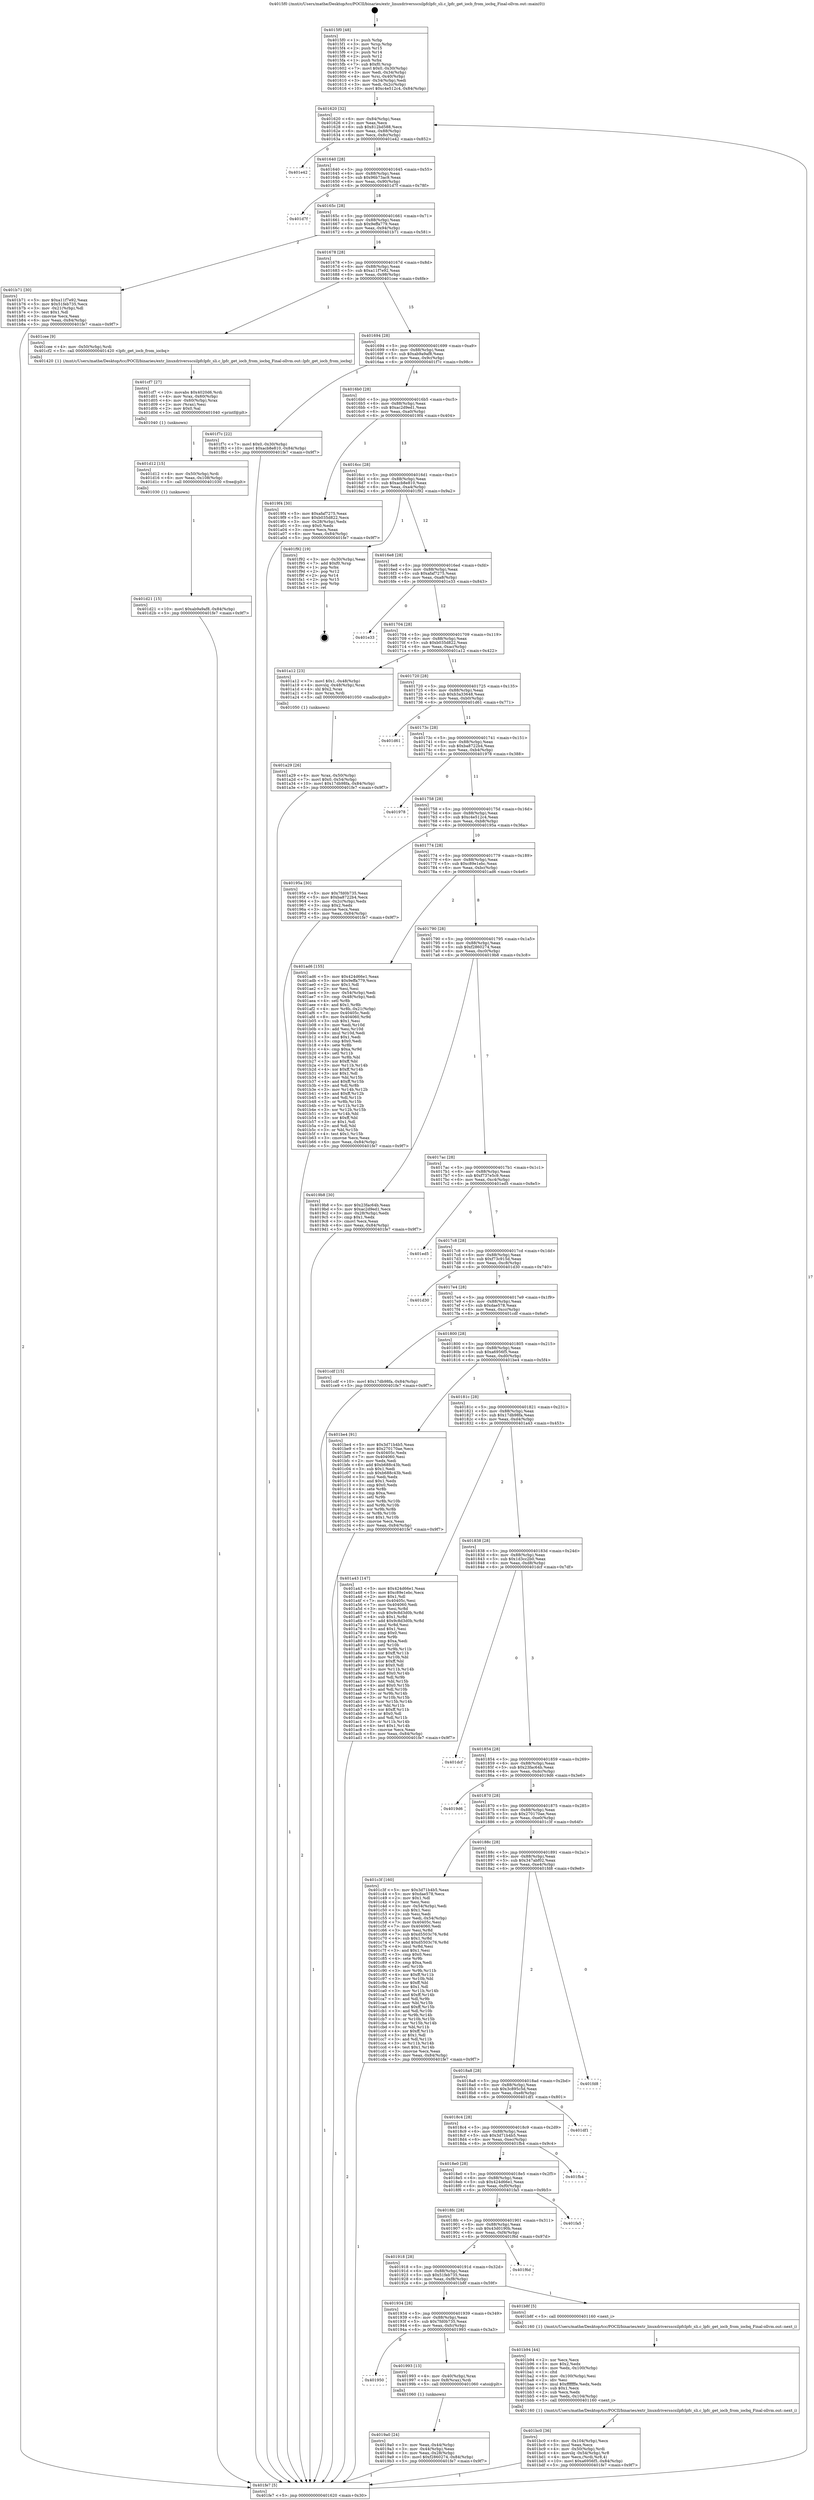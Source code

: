 digraph "0x4015f0" {
  label = "0x4015f0 (/mnt/c/Users/mathe/Desktop/tcc/POCII/binaries/extr_linuxdriversscsilpfclpfc_sli.c_lpfc_get_iocb_from_iocbq_Final-ollvm.out::main(0))"
  labelloc = "t"
  node[shape=record]

  Entry [label="",width=0.3,height=0.3,shape=circle,fillcolor=black,style=filled]
  "0x401620" [label="{
     0x401620 [32]\l
     | [instrs]\l
     &nbsp;&nbsp;0x401620 \<+6\>: mov -0x84(%rbp),%eax\l
     &nbsp;&nbsp;0x401626 \<+2\>: mov %eax,%ecx\l
     &nbsp;&nbsp;0x401628 \<+6\>: sub $0x812bd588,%ecx\l
     &nbsp;&nbsp;0x40162e \<+6\>: mov %eax,-0x88(%rbp)\l
     &nbsp;&nbsp;0x401634 \<+6\>: mov %ecx,-0x8c(%rbp)\l
     &nbsp;&nbsp;0x40163a \<+6\>: je 0000000000401e42 \<main+0x852\>\l
  }"]
  "0x401e42" [label="{
     0x401e42\l
  }", style=dashed]
  "0x401640" [label="{
     0x401640 [28]\l
     | [instrs]\l
     &nbsp;&nbsp;0x401640 \<+5\>: jmp 0000000000401645 \<main+0x55\>\l
     &nbsp;&nbsp;0x401645 \<+6\>: mov -0x88(%rbp),%eax\l
     &nbsp;&nbsp;0x40164b \<+5\>: sub $0x96b73ac9,%eax\l
     &nbsp;&nbsp;0x401650 \<+6\>: mov %eax,-0x90(%rbp)\l
     &nbsp;&nbsp;0x401656 \<+6\>: je 0000000000401d7f \<main+0x78f\>\l
  }"]
  Exit [label="",width=0.3,height=0.3,shape=circle,fillcolor=black,style=filled,peripheries=2]
  "0x401d7f" [label="{
     0x401d7f\l
  }", style=dashed]
  "0x40165c" [label="{
     0x40165c [28]\l
     | [instrs]\l
     &nbsp;&nbsp;0x40165c \<+5\>: jmp 0000000000401661 \<main+0x71\>\l
     &nbsp;&nbsp;0x401661 \<+6\>: mov -0x88(%rbp),%eax\l
     &nbsp;&nbsp;0x401667 \<+5\>: sub $0x9effa779,%eax\l
     &nbsp;&nbsp;0x40166c \<+6\>: mov %eax,-0x94(%rbp)\l
     &nbsp;&nbsp;0x401672 \<+6\>: je 0000000000401b71 \<main+0x581\>\l
  }"]
  "0x401d21" [label="{
     0x401d21 [15]\l
     | [instrs]\l
     &nbsp;&nbsp;0x401d21 \<+10\>: movl $0xab9a9af8,-0x84(%rbp)\l
     &nbsp;&nbsp;0x401d2b \<+5\>: jmp 0000000000401fe7 \<main+0x9f7\>\l
  }"]
  "0x401b71" [label="{
     0x401b71 [30]\l
     | [instrs]\l
     &nbsp;&nbsp;0x401b71 \<+5\>: mov $0xa11f7e92,%eax\l
     &nbsp;&nbsp;0x401b76 \<+5\>: mov $0x51feb735,%ecx\l
     &nbsp;&nbsp;0x401b7b \<+3\>: mov -0x21(%rbp),%dl\l
     &nbsp;&nbsp;0x401b7e \<+3\>: test $0x1,%dl\l
     &nbsp;&nbsp;0x401b81 \<+3\>: cmovne %ecx,%eax\l
     &nbsp;&nbsp;0x401b84 \<+6\>: mov %eax,-0x84(%rbp)\l
     &nbsp;&nbsp;0x401b8a \<+5\>: jmp 0000000000401fe7 \<main+0x9f7\>\l
  }"]
  "0x401678" [label="{
     0x401678 [28]\l
     | [instrs]\l
     &nbsp;&nbsp;0x401678 \<+5\>: jmp 000000000040167d \<main+0x8d\>\l
     &nbsp;&nbsp;0x40167d \<+6\>: mov -0x88(%rbp),%eax\l
     &nbsp;&nbsp;0x401683 \<+5\>: sub $0xa11f7e92,%eax\l
     &nbsp;&nbsp;0x401688 \<+6\>: mov %eax,-0x98(%rbp)\l
     &nbsp;&nbsp;0x40168e \<+6\>: je 0000000000401cee \<main+0x6fe\>\l
  }"]
  "0x401d12" [label="{
     0x401d12 [15]\l
     | [instrs]\l
     &nbsp;&nbsp;0x401d12 \<+4\>: mov -0x50(%rbp),%rdi\l
     &nbsp;&nbsp;0x401d16 \<+6\>: mov %eax,-0x108(%rbp)\l
     &nbsp;&nbsp;0x401d1c \<+5\>: call 0000000000401030 \<free@plt\>\l
     | [calls]\l
     &nbsp;&nbsp;0x401030 \{1\} (unknown)\l
  }"]
  "0x401cee" [label="{
     0x401cee [9]\l
     | [instrs]\l
     &nbsp;&nbsp;0x401cee \<+4\>: mov -0x50(%rbp),%rdi\l
     &nbsp;&nbsp;0x401cf2 \<+5\>: call 0000000000401420 \<lpfc_get_iocb_from_iocbq\>\l
     | [calls]\l
     &nbsp;&nbsp;0x401420 \{1\} (/mnt/c/Users/mathe/Desktop/tcc/POCII/binaries/extr_linuxdriversscsilpfclpfc_sli.c_lpfc_get_iocb_from_iocbq_Final-ollvm.out::lpfc_get_iocb_from_iocbq)\l
  }"]
  "0x401694" [label="{
     0x401694 [28]\l
     | [instrs]\l
     &nbsp;&nbsp;0x401694 \<+5\>: jmp 0000000000401699 \<main+0xa9\>\l
     &nbsp;&nbsp;0x401699 \<+6\>: mov -0x88(%rbp),%eax\l
     &nbsp;&nbsp;0x40169f \<+5\>: sub $0xab9a9af8,%eax\l
     &nbsp;&nbsp;0x4016a4 \<+6\>: mov %eax,-0x9c(%rbp)\l
     &nbsp;&nbsp;0x4016aa \<+6\>: je 0000000000401f7c \<main+0x98c\>\l
  }"]
  "0x401cf7" [label="{
     0x401cf7 [27]\l
     | [instrs]\l
     &nbsp;&nbsp;0x401cf7 \<+10\>: movabs $0x4020d6,%rdi\l
     &nbsp;&nbsp;0x401d01 \<+4\>: mov %rax,-0x60(%rbp)\l
     &nbsp;&nbsp;0x401d05 \<+4\>: mov -0x60(%rbp),%rax\l
     &nbsp;&nbsp;0x401d09 \<+2\>: mov (%rax),%esi\l
     &nbsp;&nbsp;0x401d0b \<+2\>: mov $0x0,%al\l
     &nbsp;&nbsp;0x401d0d \<+5\>: call 0000000000401040 \<printf@plt\>\l
     | [calls]\l
     &nbsp;&nbsp;0x401040 \{1\} (unknown)\l
  }"]
  "0x401f7c" [label="{
     0x401f7c [22]\l
     | [instrs]\l
     &nbsp;&nbsp;0x401f7c \<+7\>: movl $0x0,-0x30(%rbp)\l
     &nbsp;&nbsp;0x401f83 \<+10\>: movl $0xacb8e810,-0x84(%rbp)\l
     &nbsp;&nbsp;0x401f8d \<+5\>: jmp 0000000000401fe7 \<main+0x9f7\>\l
  }"]
  "0x4016b0" [label="{
     0x4016b0 [28]\l
     | [instrs]\l
     &nbsp;&nbsp;0x4016b0 \<+5\>: jmp 00000000004016b5 \<main+0xc5\>\l
     &nbsp;&nbsp;0x4016b5 \<+6\>: mov -0x88(%rbp),%eax\l
     &nbsp;&nbsp;0x4016bb \<+5\>: sub $0xac2d9ed1,%eax\l
     &nbsp;&nbsp;0x4016c0 \<+6\>: mov %eax,-0xa0(%rbp)\l
     &nbsp;&nbsp;0x4016c6 \<+6\>: je 00000000004019f4 \<main+0x404\>\l
  }"]
  "0x401bc0" [label="{
     0x401bc0 [36]\l
     | [instrs]\l
     &nbsp;&nbsp;0x401bc0 \<+6\>: mov -0x104(%rbp),%ecx\l
     &nbsp;&nbsp;0x401bc6 \<+3\>: imul %eax,%ecx\l
     &nbsp;&nbsp;0x401bc9 \<+4\>: mov -0x50(%rbp),%rdi\l
     &nbsp;&nbsp;0x401bcd \<+4\>: movslq -0x54(%rbp),%r8\l
     &nbsp;&nbsp;0x401bd1 \<+4\>: mov %ecx,(%rdi,%r8,4)\l
     &nbsp;&nbsp;0x401bd5 \<+10\>: movl $0xa6956f5,-0x84(%rbp)\l
     &nbsp;&nbsp;0x401bdf \<+5\>: jmp 0000000000401fe7 \<main+0x9f7\>\l
  }"]
  "0x4019f4" [label="{
     0x4019f4 [30]\l
     | [instrs]\l
     &nbsp;&nbsp;0x4019f4 \<+5\>: mov $0xafaf7275,%eax\l
     &nbsp;&nbsp;0x4019f9 \<+5\>: mov $0xb035d822,%ecx\l
     &nbsp;&nbsp;0x4019fe \<+3\>: mov -0x28(%rbp),%edx\l
     &nbsp;&nbsp;0x401a01 \<+3\>: cmp $0x0,%edx\l
     &nbsp;&nbsp;0x401a04 \<+3\>: cmove %ecx,%eax\l
     &nbsp;&nbsp;0x401a07 \<+6\>: mov %eax,-0x84(%rbp)\l
     &nbsp;&nbsp;0x401a0d \<+5\>: jmp 0000000000401fe7 \<main+0x9f7\>\l
  }"]
  "0x4016cc" [label="{
     0x4016cc [28]\l
     | [instrs]\l
     &nbsp;&nbsp;0x4016cc \<+5\>: jmp 00000000004016d1 \<main+0xe1\>\l
     &nbsp;&nbsp;0x4016d1 \<+6\>: mov -0x88(%rbp),%eax\l
     &nbsp;&nbsp;0x4016d7 \<+5\>: sub $0xacb8e810,%eax\l
     &nbsp;&nbsp;0x4016dc \<+6\>: mov %eax,-0xa4(%rbp)\l
     &nbsp;&nbsp;0x4016e2 \<+6\>: je 0000000000401f92 \<main+0x9a2\>\l
  }"]
  "0x401b94" [label="{
     0x401b94 [44]\l
     | [instrs]\l
     &nbsp;&nbsp;0x401b94 \<+2\>: xor %ecx,%ecx\l
     &nbsp;&nbsp;0x401b96 \<+5\>: mov $0x2,%edx\l
     &nbsp;&nbsp;0x401b9b \<+6\>: mov %edx,-0x100(%rbp)\l
     &nbsp;&nbsp;0x401ba1 \<+1\>: cltd\l
     &nbsp;&nbsp;0x401ba2 \<+6\>: mov -0x100(%rbp),%esi\l
     &nbsp;&nbsp;0x401ba8 \<+2\>: idiv %esi\l
     &nbsp;&nbsp;0x401baa \<+6\>: imul $0xfffffffe,%edx,%edx\l
     &nbsp;&nbsp;0x401bb0 \<+3\>: sub $0x1,%ecx\l
     &nbsp;&nbsp;0x401bb3 \<+2\>: sub %ecx,%edx\l
     &nbsp;&nbsp;0x401bb5 \<+6\>: mov %edx,-0x104(%rbp)\l
     &nbsp;&nbsp;0x401bbb \<+5\>: call 0000000000401160 \<next_i\>\l
     | [calls]\l
     &nbsp;&nbsp;0x401160 \{1\} (/mnt/c/Users/mathe/Desktop/tcc/POCII/binaries/extr_linuxdriversscsilpfclpfc_sli.c_lpfc_get_iocb_from_iocbq_Final-ollvm.out::next_i)\l
  }"]
  "0x401f92" [label="{
     0x401f92 [19]\l
     | [instrs]\l
     &nbsp;&nbsp;0x401f92 \<+3\>: mov -0x30(%rbp),%eax\l
     &nbsp;&nbsp;0x401f95 \<+7\>: add $0xf0,%rsp\l
     &nbsp;&nbsp;0x401f9c \<+1\>: pop %rbx\l
     &nbsp;&nbsp;0x401f9d \<+2\>: pop %r12\l
     &nbsp;&nbsp;0x401f9f \<+2\>: pop %r14\l
     &nbsp;&nbsp;0x401fa1 \<+2\>: pop %r15\l
     &nbsp;&nbsp;0x401fa3 \<+1\>: pop %rbp\l
     &nbsp;&nbsp;0x401fa4 \<+1\>: ret\l
  }"]
  "0x4016e8" [label="{
     0x4016e8 [28]\l
     | [instrs]\l
     &nbsp;&nbsp;0x4016e8 \<+5\>: jmp 00000000004016ed \<main+0xfd\>\l
     &nbsp;&nbsp;0x4016ed \<+6\>: mov -0x88(%rbp),%eax\l
     &nbsp;&nbsp;0x4016f3 \<+5\>: sub $0xafaf7275,%eax\l
     &nbsp;&nbsp;0x4016f8 \<+6\>: mov %eax,-0xa8(%rbp)\l
     &nbsp;&nbsp;0x4016fe \<+6\>: je 0000000000401e33 \<main+0x843\>\l
  }"]
  "0x401a29" [label="{
     0x401a29 [26]\l
     | [instrs]\l
     &nbsp;&nbsp;0x401a29 \<+4\>: mov %rax,-0x50(%rbp)\l
     &nbsp;&nbsp;0x401a2d \<+7\>: movl $0x0,-0x54(%rbp)\l
     &nbsp;&nbsp;0x401a34 \<+10\>: movl $0x17db98fa,-0x84(%rbp)\l
     &nbsp;&nbsp;0x401a3e \<+5\>: jmp 0000000000401fe7 \<main+0x9f7\>\l
  }"]
  "0x401e33" [label="{
     0x401e33\l
  }", style=dashed]
  "0x401704" [label="{
     0x401704 [28]\l
     | [instrs]\l
     &nbsp;&nbsp;0x401704 \<+5\>: jmp 0000000000401709 \<main+0x119\>\l
     &nbsp;&nbsp;0x401709 \<+6\>: mov -0x88(%rbp),%eax\l
     &nbsp;&nbsp;0x40170f \<+5\>: sub $0xb035d822,%eax\l
     &nbsp;&nbsp;0x401714 \<+6\>: mov %eax,-0xac(%rbp)\l
     &nbsp;&nbsp;0x40171a \<+6\>: je 0000000000401a12 \<main+0x422\>\l
  }"]
  "0x4019a0" [label="{
     0x4019a0 [24]\l
     | [instrs]\l
     &nbsp;&nbsp;0x4019a0 \<+3\>: mov %eax,-0x44(%rbp)\l
     &nbsp;&nbsp;0x4019a3 \<+3\>: mov -0x44(%rbp),%eax\l
     &nbsp;&nbsp;0x4019a6 \<+3\>: mov %eax,-0x28(%rbp)\l
     &nbsp;&nbsp;0x4019a9 \<+10\>: movl $0xf2860274,-0x84(%rbp)\l
     &nbsp;&nbsp;0x4019b3 \<+5\>: jmp 0000000000401fe7 \<main+0x9f7\>\l
  }"]
  "0x401a12" [label="{
     0x401a12 [23]\l
     | [instrs]\l
     &nbsp;&nbsp;0x401a12 \<+7\>: movl $0x1,-0x48(%rbp)\l
     &nbsp;&nbsp;0x401a19 \<+4\>: movslq -0x48(%rbp),%rax\l
     &nbsp;&nbsp;0x401a1d \<+4\>: shl $0x2,%rax\l
     &nbsp;&nbsp;0x401a21 \<+3\>: mov %rax,%rdi\l
     &nbsp;&nbsp;0x401a24 \<+5\>: call 0000000000401050 \<malloc@plt\>\l
     | [calls]\l
     &nbsp;&nbsp;0x401050 \{1\} (unknown)\l
  }"]
  "0x401720" [label="{
     0x401720 [28]\l
     | [instrs]\l
     &nbsp;&nbsp;0x401720 \<+5\>: jmp 0000000000401725 \<main+0x135\>\l
     &nbsp;&nbsp;0x401725 \<+6\>: mov -0x88(%rbp),%eax\l
     &nbsp;&nbsp;0x40172b \<+5\>: sub $0xb3a33648,%eax\l
     &nbsp;&nbsp;0x401730 \<+6\>: mov %eax,-0xb0(%rbp)\l
     &nbsp;&nbsp;0x401736 \<+6\>: je 0000000000401d61 \<main+0x771\>\l
  }"]
  "0x401950" [label="{
     0x401950\l
  }", style=dashed]
  "0x401d61" [label="{
     0x401d61\l
  }", style=dashed]
  "0x40173c" [label="{
     0x40173c [28]\l
     | [instrs]\l
     &nbsp;&nbsp;0x40173c \<+5\>: jmp 0000000000401741 \<main+0x151\>\l
     &nbsp;&nbsp;0x401741 \<+6\>: mov -0x88(%rbp),%eax\l
     &nbsp;&nbsp;0x401747 \<+5\>: sub $0xba8722b4,%eax\l
     &nbsp;&nbsp;0x40174c \<+6\>: mov %eax,-0xb4(%rbp)\l
     &nbsp;&nbsp;0x401752 \<+6\>: je 0000000000401978 \<main+0x388\>\l
  }"]
  "0x401993" [label="{
     0x401993 [13]\l
     | [instrs]\l
     &nbsp;&nbsp;0x401993 \<+4\>: mov -0x40(%rbp),%rax\l
     &nbsp;&nbsp;0x401997 \<+4\>: mov 0x8(%rax),%rdi\l
     &nbsp;&nbsp;0x40199b \<+5\>: call 0000000000401060 \<atoi@plt\>\l
     | [calls]\l
     &nbsp;&nbsp;0x401060 \{1\} (unknown)\l
  }"]
  "0x401978" [label="{
     0x401978\l
  }", style=dashed]
  "0x401758" [label="{
     0x401758 [28]\l
     | [instrs]\l
     &nbsp;&nbsp;0x401758 \<+5\>: jmp 000000000040175d \<main+0x16d\>\l
     &nbsp;&nbsp;0x40175d \<+6\>: mov -0x88(%rbp),%eax\l
     &nbsp;&nbsp;0x401763 \<+5\>: sub $0xc4e512c4,%eax\l
     &nbsp;&nbsp;0x401768 \<+6\>: mov %eax,-0xb8(%rbp)\l
     &nbsp;&nbsp;0x40176e \<+6\>: je 000000000040195a \<main+0x36a\>\l
  }"]
  "0x401934" [label="{
     0x401934 [28]\l
     | [instrs]\l
     &nbsp;&nbsp;0x401934 \<+5\>: jmp 0000000000401939 \<main+0x349\>\l
     &nbsp;&nbsp;0x401939 \<+6\>: mov -0x88(%rbp),%eax\l
     &nbsp;&nbsp;0x40193f \<+5\>: sub $0x7fd0b735,%eax\l
     &nbsp;&nbsp;0x401944 \<+6\>: mov %eax,-0xfc(%rbp)\l
     &nbsp;&nbsp;0x40194a \<+6\>: je 0000000000401993 \<main+0x3a3\>\l
  }"]
  "0x40195a" [label="{
     0x40195a [30]\l
     | [instrs]\l
     &nbsp;&nbsp;0x40195a \<+5\>: mov $0x7fd0b735,%eax\l
     &nbsp;&nbsp;0x40195f \<+5\>: mov $0xba8722b4,%ecx\l
     &nbsp;&nbsp;0x401964 \<+3\>: mov -0x2c(%rbp),%edx\l
     &nbsp;&nbsp;0x401967 \<+3\>: cmp $0x2,%edx\l
     &nbsp;&nbsp;0x40196a \<+3\>: cmovne %ecx,%eax\l
     &nbsp;&nbsp;0x40196d \<+6\>: mov %eax,-0x84(%rbp)\l
     &nbsp;&nbsp;0x401973 \<+5\>: jmp 0000000000401fe7 \<main+0x9f7\>\l
  }"]
  "0x401774" [label="{
     0x401774 [28]\l
     | [instrs]\l
     &nbsp;&nbsp;0x401774 \<+5\>: jmp 0000000000401779 \<main+0x189\>\l
     &nbsp;&nbsp;0x401779 \<+6\>: mov -0x88(%rbp),%eax\l
     &nbsp;&nbsp;0x40177f \<+5\>: sub $0xc89e1ebc,%eax\l
     &nbsp;&nbsp;0x401784 \<+6\>: mov %eax,-0xbc(%rbp)\l
     &nbsp;&nbsp;0x40178a \<+6\>: je 0000000000401ad6 \<main+0x4e6\>\l
  }"]
  "0x401fe7" [label="{
     0x401fe7 [5]\l
     | [instrs]\l
     &nbsp;&nbsp;0x401fe7 \<+5\>: jmp 0000000000401620 \<main+0x30\>\l
  }"]
  "0x4015f0" [label="{
     0x4015f0 [48]\l
     | [instrs]\l
     &nbsp;&nbsp;0x4015f0 \<+1\>: push %rbp\l
     &nbsp;&nbsp;0x4015f1 \<+3\>: mov %rsp,%rbp\l
     &nbsp;&nbsp;0x4015f4 \<+2\>: push %r15\l
     &nbsp;&nbsp;0x4015f6 \<+2\>: push %r14\l
     &nbsp;&nbsp;0x4015f8 \<+2\>: push %r12\l
     &nbsp;&nbsp;0x4015fa \<+1\>: push %rbx\l
     &nbsp;&nbsp;0x4015fb \<+7\>: sub $0xf0,%rsp\l
     &nbsp;&nbsp;0x401602 \<+7\>: movl $0x0,-0x30(%rbp)\l
     &nbsp;&nbsp;0x401609 \<+3\>: mov %edi,-0x34(%rbp)\l
     &nbsp;&nbsp;0x40160c \<+4\>: mov %rsi,-0x40(%rbp)\l
     &nbsp;&nbsp;0x401610 \<+3\>: mov -0x34(%rbp),%edi\l
     &nbsp;&nbsp;0x401613 \<+3\>: mov %edi,-0x2c(%rbp)\l
     &nbsp;&nbsp;0x401616 \<+10\>: movl $0xc4e512c4,-0x84(%rbp)\l
  }"]
  "0x401b8f" [label="{
     0x401b8f [5]\l
     | [instrs]\l
     &nbsp;&nbsp;0x401b8f \<+5\>: call 0000000000401160 \<next_i\>\l
     | [calls]\l
     &nbsp;&nbsp;0x401160 \{1\} (/mnt/c/Users/mathe/Desktop/tcc/POCII/binaries/extr_linuxdriversscsilpfclpfc_sli.c_lpfc_get_iocb_from_iocbq_Final-ollvm.out::next_i)\l
  }"]
  "0x401ad6" [label="{
     0x401ad6 [155]\l
     | [instrs]\l
     &nbsp;&nbsp;0x401ad6 \<+5\>: mov $0x424d66e1,%eax\l
     &nbsp;&nbsp;0x401adb \<+5\>: mov $0x9effa779,%ecx\l
     &nbsp;&nbsp;0x401ae0 \<+2\>: mov $0x1,%dl\l
     &nbsp;&nbsp;0x401ae2 \<+2\>: xor %esi,%esi\l
     &nbsp;&nbsp;0x401ae4 \<+3\>: mov -0x54(%rbp),%edi\l
     &nbsp;&nbsp;0x401ae7 \<+3\>: cmp -0x48(%rbp),%edi\l
     &nbsp;&nbsp;0x401aea \<+4\>: setl %r8b\l
     &nbsp;&nbsp;0x401aee \<+4\>: and $0x1,%r8b\l
     &nbsp;&nbsp;0x401af2 \<+4\>: mov %r8b,-0x21(%rbp)\l
     &nbsp;&nbsp;0x401af6 \<+7\>: mov 0x40405c,%edi\l
     &nbsp;&nbsp;0x401afd \<+8\>: mov 0x404060,%r9d\l
     &nbsp;&nbsp;0x401b05 \<+3\>: sub $0x1,%esi\l
     &nbsp;&nbsp;0x401b08 \<+3\>: mov %edi,%r10d\l
     &nbsp;&nbsp;0x401b0b \<+3\>: add %esi,%r10d\l
     &nbsp;&nbsp;0x401b0e \<+4\>: imul %r10d,%edi\l
     &nbsp;&nbsp;0x401b12 \<+3\>: and $0x1,%edi\l
     &nbsp;&nbsp;0x401b15 \<+3\>: cmp $0x0,%edi\l
     &nbsp;&nbsp;0x401b18 \<+4\>: sete %r8b\l
     &nbsp;&nbsp;0x401b1c \<+4\>: cmp $0xa,%r9d\l
     &nbsp;&nbsp;0x401b20 \<+4\>: setl %r11b\l
     &nbsp;&nbsp;0x401b24 \<+3\>: mov %r8b,%bl\l
     &nbsp;&nbsp;0x401b27 \<+3\>: xor $0xff,%bl\l
     &nbsp;&nbsp;0x401b2a \<+3\>: mov %r11b,%r14b\l
     &nbsp;&nbsp;0x401b2d \<+4\>: xor $0xff,%r14b\l
     &nbsp;&nbsp;0x401b31 \<+3\>: xor $0x1,%dl\l
     &nbsp;&nbsp;0x401b34 \<+3\>: mov %bl,%r15b\l
     &nbsp;&nbsp;0x401b37 \<+4\>: and $0xff,%r15b\l
     &nbsp;&nbsp;0x401b3b \<+3\>: and %dl,%r8b\l
     &nbsp;&nbsp;0x401b3e \<+3\>: mov %r14b,%r12b\l
     &nbsp;&nbsp;0x401b41 \<+4\>: and $0xff,%r12b\l
     &nbsp;&nbsp;0x401b45 \<+3\>: and %dl,%r11b\l
     &nbsp;&nbsp;0x401b48 \<+3\>: or %r8b,%r15b\l
     &nbsp;&nbsp;0x401b4b \<+3\>: or %r11b,%r12b\l
     &nbsp;&nbsp;0x401b4e \<+3\>: xor %r12b,%r15b\l
     &nbsp;&nbsp;0x401b51 \<+3\>: or %r14b,%bl\l
     &nbsp;&nbsp;0x401b54 \<+3\>: xor $0xff,%bl\l
     &nbsp;&nbsp;0x401b57 \<+3\>: or $0x1,%dl\l
     &nbsp;&nbsp;0x401b5a \<+2\>: and %dl,%bl\l
     &nbsp;&nbsp;0x401b5c \<+3\>: or %bl,%r15b\l
     &nbsp;&nbsp;0x401b5f \<+4\>: test $0x1,%r15b\l
     &nbsp;&nbsp;0x401b63 \<+3\>: cmovne %ecx,%eax\l
     &nbsp;&nbsp;0x401b66 \<+6\>: mov %eax,-0x84(%rbp)\l
     &nbsp;&nbsp;0x401b6c \<+5\>: jmp 0000000000401fe7 \<main+0x9f7\>\l
  }"]
  "0x401790" [label="{
     0x401790 [28]\l
     | [instrs]\l
     &nbsp;&nbsp;0x401790 \<+5\>: jmp 0000000000401795 \<main+0x1a5\>\l
     &nbsp;&nbsp;0x401795 \<+6\>: mov -0x88(%rbp),%eax\l
     &nbsp;&nbsp;0x40179b \<+5\>: sub $0xf2860274,%eax\l
     &nbsp;&nbsp;0x4017a0 \<+6\>: mov %eax,-0xc0(%rbp)\l
     &nbsp;&nbsp;0x4017a6 \<+6\>: je 00000000004019b8 \<main+0x3c8\>\l
  }"]
  "0x401918" [label="{
     0x401918 [28]\l
     | [instrs]\l
     &nbsp;&nbsp;0x401918 \<+5\>: jmp 000000000040191d \<main+0x32d\>\l
     &nbsp;&nbsp;0x40191d \<+6\>: mov -0x88(%rbp),%eax\l
     &nbsp;&nbsp;0x401923 \<+5\>: sub $0x51feb735,%eax\l
     &nbsp;&nbsp;0x401928 \<+6\>: mov %eax,-0xf8(%rbp)\l
     &nbsp;&nbsp;0x40192e \<+6\>: je 0000000000401b8f \<main+0x59f\>\l
  }"]
  "0x4019b8" [label="{
     0x4019b8 [30]\l
     | [instrs]\l
     &nbsp;&nbsp;0x4019b8 \<+5\>: mov $0x23fac64b,%eax\l
     &nbsp;&nbsp;0x4019bd \<+5\>: mov $0xac2d9ed1,%ecx\l
     &nbsp;&nbsp;0x4019c2 \<+3\>: mov -0x28(%rbp),%edx\l
     &nbsp;&nbsp;0x4019c5 \<+3\>: cmp $0x1,%edx\l
     &nbsp;&nbsp;0x4019c8 \<+3\>: cmovl %ecx,%eax\l
     &nbsp;&nbsp;0x4019cb \<+6\>: mov %eax,-0x84(%rbp)\l
     &nbsp;&nbsp;0x4019d1 \<+5\>: jmp 0000000000401fe7 \<main+0x9f7\>\l
  }"]
  "0x4017ac" [label="{
     0x4017ac [28]\l
     | [instrs]\l
     &nbsp;&nbsp;0x4017ac \<+5\>: jmp 00000000004017b1 \<main+0x1c1\>\l
     &nbsp;&nbsp;0x4017b1 \<+6\>: mov -0x88(%rbp),%eax\l
     &nbsp;&nbsp;0x4017b7 \<+5\>: sub $0xf737e5c9,%eax\l
     &nbsp;&nbsp;0x4017bc \<+6\>: mov %eax,-0xc4(%rbp)\l
     &nbsp;&nbsp;0x4017c2 \<+6\>: je 0000000000401ed5 \<main+0x8e5\>\l
  }"]
  "0x401f6d" [label="{
     0x401f6d\l
  }", style=dashed]
  "0x401ed5" [label="{
     0x401ed5\l
  }", style=dashed]
  "0x4017c8" [label="{
     0x4017c8 [28]\l
     | [instrs]\l
     &nbsp;&nbsp;0x4017c8 \<+5\>: jmp 00000000004017cd \<main+0x1dd\>\l
     &nbsp;&nbsp;0x4017cd \<+6\>: mov -0x88(%rbp),%eax\l
     &nbsp;&nbsp;0x4017d3 \<+5\>: sub $0xf73c915d,%eax\l
     &nbsp;&nbsp;0x4017d8 \<+6\>: mov %eax,-0xc8(%rbp)\l
     &nbsp;&nbsp;0x4017de \<+6\>: je 0000000000401d30 \<main+0x740\>\l
  }"]
  "0x4018fc" [label="{
     0x4018fc [28]\l
     | [instrs]\l
     &nbsp;&nbsp;0x4018fc \<+5\>: jmp 0000000000401901 \<main+0x311\>\l
     &nbsp;&nbsp;0x401901 \<+6\>: mov -0x88(%rbp),%eax\l
     &nbsp;&nbsp;0x401907 \<+5\>: sub $0x43d0190b,%eax\l
     &nbsp;&nbsp;0x40190c \<+6\>: mov %eax,-0xf4(%rbp)\l
     &nbsp;&nbsp;0x401912 \<+6\>: je 0000000000401f6d \<main+0x97d\>\l
  }"]
  "0x401d30" [label="{
     0x401d30\l
  }", style=dashed]
  "0x4017e4" [label="{
     0x4017e4 [28]\l
     | [instrs]\l
     &nbsp;&nbsp;0x4017e4 \<+5\>: jmp 00000000004017e9 \<main+0x1f9\>\l
     &nbsp;&nbsp;0x4017e9 \<+6\>: mov -0x88(%rbp),%eax\l
     &nbsp;&nbsp;0x4017ef \<+5\>: sub $0xdae578,%eax\l
     &nbsp;&nbsp;0x4017f4 \<+6\>: mov %eax,-0xcc(%rbp)\l
     &nbsp;&nbsp;0x4017fa \<+6\>: je 0000000000401cdf \<main+0x6ef\>\l
  }"]
  "0x401fa5" [label="{
     0x401fa5\l
  }", style=dashed]
  "0x401cdf" [label="{
     0x401cdf [15]\l
     | [instrs]\l
     &nbsp;&nbsp;0x401cdf \<+10\>: movl $0x17db98fa,-0x84(%rbp)\l
     &nbsp;&nbsp;0x401ce9 \<+5\>: jmp 0000000000401fe7 \<main+0x9f7\>\l
  }"]
  "0x401800" [label="{
     0x401800 [28]\l
     | [instrs]\l
     &nbsp;&nbsp;0x401800 \<+5\>: jmp 0000000000401805 \<main+0x215\>\l
     &nbsp;&nbsp;0x401805 \<+6\>: mov -0x88(%rbp),%eax\l
     &nbsp;&nbsp;0x40180b \<+5\>: sub $0xa6956f5,%eax\l
     &nbsp;&nbsp;0x401810 \<+6\>: mov %eax,-0xd0(%rbp)\l
     &nbsp;&nbsp;0x401816 \<+6\>: je 0000000000401be4 \<main+0x5f4\>\l
  }"]
  "0x4018e0" [label="{
     0x4018e0 [28]\l
     | [instrs]\l
     &nbsp;&nbsp;0x4018e0 \<+5\>: jmp 00000000004018e5 \<main+0x2f5\>\l
     &nbsp;&nbsp;0x4018e5 \<+6\>: mov -0x88(%rbp),%eax\l
     &nbsp;&nbsp;0x4018eb \<+5\>: sub $0x424d66e1,%eax\l
     &nbsp;&nbsp;0x4018f0 \<+6\>: mov %eax,-0xf0(%rbp)\l
     &nbsp;&nbsp;0x4018f6 \<+6\>: je 0000000000401fa5 \<main+0x9b5\>\l
  }"]
  "0x401be4" [label="{
     0x401be4 [91]\l
     | [instrs]\l
     &nbsp;&nbsp;0x401be4 \<+5\>: mov $0x3d71b4b5,%eax\l
     &nbsp;&nbsp;0x401be9 \<+5\>: mov $0x270170ae,%ecx\l
     &nbsp;&nbsp;0x401bee \<+7\>: mov 0x40405c,%edx\l
     &nbsp;&nbsp;0x401bf5 \<+7\>: mov 0x404060,%esi\l
     &nbsp;&nbsp;0x401bfc \<+2\>: mov %edx,%edi\l
     &nbsp;&nbsp;0x401bfe \<+6\>: add $0xb688c43b,%edi\l
     &nbsp;&nbsp;0x401c04 \<+3\>: sub $0x1,%edi\l
     &nbsp;&nbsp;0x401c07 \<+6\>: sub $0xb688c43b,%edi\l
     &nbsp;&nbsp;0x401c0d \<+3\>: imul %edi,%edx\l
     &nbsp;&nbsp;0x401c10 \<+3\>: and $0x1,%edx\l
     &nbsp;&nbsp;0x401c13 \<+3\>: cmp $0x0,%edx\l
     &nbsp;&nbsp;0x401c16 \<+4\>: sete %r8b\l
     &nbsp;&nbsp;0x401c1a \<+3\>: cmp $0xa,%esi\l
     &nbsp;&nbsp;0x401c1d \<+4\>: setl %r9b\l
     &nbsp;&nbsp;0x401c21 \<+3\>: mov %r8b,%r10b\l
     &nbsp;&nbsp;0x401c24 \<+3\>: and %r9b,%r10b\l
     &nbsp;&nbsp;0x401c27 \<+3\>: xor %r9b,%r8b\l
     &nbsp;&nbsp;0x401c2a \<+3\>: or %r8b,%r10b\l
     &nbsp;&nbsp;0x401c2d \<+4\>: test $0x1,%r10b\l
     &nbsp;&nbsp;0x401c31 \<+3\>: cmovne %ecx,%eax\l
     &nbsp;&nbsp;0x401c34 \<+6\>: mov %eax,-0x84(%rbp)\l
     &nbsp;&nbsp;0x401c3a \<+5\>: jmp 0000000000401fe7 \<main+0x9f7\>\l
  }"]
  "0x40181c" [label="{
     0x40181c [28]\l
     | [instrs]\l
     &nbsp;&nbsp;0x40181c \<+5\>: jmp 0000000000401821 \<main+0x231\>\l
     &nbsp;&nbsp;0x401821 \<+6\>: mov -0x88(%rbp),%eax\l
     &nbsp;&nbsp;0x401827 \<+5\>: sub $0x17db98fa,%eax\l
     &nbsp;&nbsp;0x40182c \<+6\>: mov %eax,-0xd4(%rbp)\l
     &nbsp;&nbsp;0x401832 \<+6\>: je 0000000000401a43 \<main+0x453\>\l
  }"]
  "0x401fb4" [label="{
     0x401fb4\l
  }", style=dashed]
  "0x401a43" [label="{
     0x401a43 [147]\l
     | [instrs]\l
     &nbsp;&nbsp;0x401a43 \<+5\>: mov $0x424d66e1,%eax\l
     &nbsp;&nbsp;0x401a48 \<+5\>: mov $0xc89e1ebc,%ecx\l
     &nbsp;&nbsp;0x401a4d \<+2\>: mov $0x1,%dl\l
     &nbsp;&nbsp;0x401a4f \<+7\>: mov 0x40405c,%esi\l
     &nbsp;&nbsp;0x401a56 \<+7\>: mov 0x404060,%edi\l
     &nbsp;&nbsp;0x401a5d \<+3\>: mov %esi,%r8d\l
     &nbsp;&nbsp;0x401a60 \<+7\>: sub $0x9c8d3d0b,%r8d\l
     &nbsp;&nbsp;0x401a67 \<+4\>: sub $0x1,%r8d\l
     &nbsp;&nbsp;0x401a6b \<+7\>: add $0x9c8d3d0b,%r8d\l
     &nbsp;&nbsp;0x401a72 \<+4\>: imul %r8d,%esi\l
     &nbsp;&nbsp;0x401a76 \<+3\>: and $0x1,%esi\l
     &nbsp;&nbsp;0x401a79 \<+3\>: cmp $0x0,%esi\l
     &nbsp;&nbsp;0x401a7c \<+4\>: sete %r9b\l
     &nbsp;&nbsp;0x401a80 \<+3\>: cmp $0xa,%edi\l
     &nbsp;&nbsp;0x401a83 \<+4\>: setl %r10b\l
     &nbsp;&nbsp;0x401a87 \<+3\>: mov %r9b,%r11b\l
     &nbsp;&nbsp;0x401a8a \<+4\>: xor $0xff,%r11b\l
     &nbsp;&nbsp;0x401a8e \<+3\>: mov %r10b,%bl\l
     &nbsp;&nbsp;0x401a91 \<+3\>: xor $0xff,%bl\l
     &nbsp;&nbsp;0x401a94 \<+3\>: xor $0x0,%dl\l
     &nbsp;&nbsp;0x401a97 \<+3\>: mov %r11b,%r14b\l
     &nbsp;&nbsp;0x401a9a \<+4\>: and $0x0,%r14b\l
     &nbsp;&nbsp;0x401a9e \<+3\>: and %dl,%r9b\l
     &nbsp;&nbsp;0x401aa1 \<+3\>: mov %bl,%r15b\l
     &nbsp;&nbsp;0x401aa4 \<+4\>: and $0x0,%r15b\l
     &nbsp;&nbsp;0x401aa8 \<+3\>: and %dl,%r10b\l
     &nbsp;&nbsp;0x401aab \<+3\>: or %r9b,%r14b\l
     &nbsp;&nbsp;0x401aae \<+3\>: or %r10b,%r15b\l
     &nbsp;&nbsp;0x401ab1 \<+3\>: xor %r15b,%r14b\l
     &nbsp;&nbsp;0x401ab4 \<+3\>: or %bl,%r11b\l
     &nbsp;&nbsp;0x401ab7 \<+4\>: xor $0xff,%r11b\l
     &nbsp;&nbsp;0x401abb \<+3\>: or $0x0,%dl\l
     &nbsp;&nbsp;0x401abe \<+3\>: and %dl,%r11b\l
     &nbsp;&nbsp;0x401ac1 \<+3\>: or %r11b,%r14b\l
     &nbsp;&nbsp;0x401ac4 \<+4\>: test $0x1,%r14b\l
     &nbsp;&nbsp;0x401ac8 \<+3\>: cmovne %ecx,%eax\l
     &nbsp;&nbsp;0x401acb \<+6\>: mov %eax,-0x84(%rbp)\l
     &nbsp;&nbsp;0x401ad1 \<+5\>: jmp 0000000000401fe7 \<main+0x9f7\>\l
  }"]
  "0x401838" [label="{
     0x401838 [28]\l
     | [instrs]\l
     &nbsp;&nbsp;0x401838 \<+5\>: jmp 000000000040183d \<main+0x24d\>\l
     &nbsp;&nbsp;0x40183d \<+6\>: mov -0x88(%rbp),%eax\l
     &nbsp;&nbsp;0x401843 \<+5\>: sub $0x1d3cc2b0,%eax\l
     &nbsp;&nbsp;0x401848 \<+6\>: mov %eax,-0xd8(%rbp)\l
     &nbsp;&nbsp;0x40184e \<+6\>: je 0000000000401dcf \<main+0x7df\>\l
  }"]
  "0x4018c4" [label="{
     0x4018c4 [28]\l
     | [instrs]\l
     &nbsp;&nbsp;0x4018c4 \<+5\>: jmp 00000000004018c9 \<main+0x2d9\>\l
     &nbsp;&nbsp;0x4018c9 \<+6\>: mov -0x88(%rbp),%eax\l
     &nbsp;&nbsp;0x4018cf \<+5\>: sub $0x3d71b4b5,%eax\l
     &nbsp;&nbsp;0x4018d4 \<+6\>: mov %eax,-0xec(%rbp)\l
     &nbsp;&nbsp;0x4018da \<+6\>: je 0000000000401fb4 \<main+0x9c4\>\l
  }"]
  "0x401dcf" [label="{
     0x401dcf\l
  }", style=dashed]
  "0x401854" [label="{
     0x401854 [28]\l
     | [instrs]\l
     &nbsp;&nbsp;0x401854 \<+5\>: jmp 0000000000401859 \<main+0x269\>\l
     &nbsp;&nbsp;0x401859 \<+6\>: mov -0x88(%rbp),%eax\l
     &nbsp;&nbsp;0x40185f \<+5\>: sub $0x23fac64b,%eax\l
     &nbsp;&nbsp;0x401864 \<+6\>: mov %eax,-0xdc(%rbp)\l
     &nbsp;&nbsp;0x40186a \<+6\>: je 00000000004019d6 \<main+0x3e6\>\l
  }"]
  "0x401df1" [label="{
     0x401df1\l
  }", style=dashed]
  "0x4019d6" [label="{
     0x4019d6\l
  }", style=dashed]
  "0x401870" [label="{
     0x401870 [28]\l
     | [instrs]\l
     &nbsp;&nbsp;0x401870 \<+5\>: jmp 0000000000401875 \<main+0x285\>\l
     &nbsp;&nbsp;0x401875 \<+6\>: mov -0x88(%rbp),%eax\l
     &nbsp;&nbsp;0x40187b \<+5\>: sub $0x270170ae,%eax\l
     &nbsp;&nbsp;0x401880 \<+6\>: mov %eax,-0xe0(%rbp)\l
     &nbsp;&nbsp;0x401886 \<+6\>: je 0000000000401c3f \<main+0x64f\>\l
  }"]
  "0x4018a8" [label="{
     0x4018a8 [28]\l
     | [instrs]\l
     &nbsp;&nbsp;0x4018a8 \<+5\>: jmp 00000000004018ad \<main+0x2bd\>\l
     &nbsp;&nbsp;0x4018ad \<+6\>: mov -0x88(%rbp),%eax\l
     &nbsp;&nbsp;0x4018b3 \<+5\>: sub $0x3c895c5d,%eax\l
     &nbsp;&nbsp;0x4018b8 \<+6\>: mov %eax,-0xe8(%rbp)\l
     &nbsp;&nbsp;0x4018be \<+6\>: je 0000000000401df1 \<main+0x801\>\l
  }"]
  "0x401c3f" [label="{
     0x401c3f [160]\l
     | [instrs]\l
     &nbsp;&nbsp;0x401c3f \<+5\>: mov $0x3d71b4b5,%eax\l
     &nbsp;&nbsp;0x401c44 \<+5\>: mov $0xdae578,%ecx\l
     &nbsp;&nbsp;0x401c49 \<+2\>: mov $0x1,%dl\l
     &nbsp;&nbsp;0x401c4b \<+2\>: xor %esi,%esi\l
     &nbsp;&nbsp;0x401c4d \<+3\>: mov -0x54(%rbp),%edi\l
     &nbsp;&nbsp;0x401c50 \<+3\>: sub $0x1,%esi\l
     &nbsp;&nbsp;0x401c53 \<+2\>: sub %esi,%edi\l
     &nbsp;&nbsp;0x401c55 \<+3\>: mov %edi,-0x54(%rbp)\l
     &nbsp;&nbsp;0x401c58 \<+7\>: mov 0x40405c,%esi\l
     &nbsp;&nbsp;0x401c5f \<+7\>: mov 0x404060,%edi\l
     &nbsp;&nbsp;0x401c66 \<+3\>: mov %esi,%r8d\l
     &nbsp;&nbsp;0x401c69 \<+7\>: sub $0xd5503c76,%r8d\l
     &nbsp;&nbsp;0x401c70 \<+4\>: sub $0x1,%r8d\l
     &nbsp;&nbsp;0x401c74 \<+7\>: add $0xd5503c76,%r8d\l
     &nbsp;&nbsp;0x401c7b \<+4\>: imul %r8d,%esi\l
     &nbsp;&nbsp;0x401c7f \<+3\>: and $0x1,%esi\l
     &nbsp;&nbsp;0x401c82 \<+3\>: cmp $0x0,%esi\l
     &nbsp;&nbsp;0x401c85 \<+4\>: sete %r9b\l
     &nbsp;&nbsp;0x401c89 \<+3\>: cmp $0xa,%edi\l
     &nbsp;&nbsp;0x401c8c \<+4\>: setl %r10b\l
     &nbsp;&nbsp;0x401c90 \<+3\>: mov %r9b,%r11b\l
     &nbsp;&nbsp;0x401c93 \<+4\>: xor $0xff,%r11b\l
     &nbsp;&nbsp;0x401c97 \<+3\>: mov %r10b,%bl\l
     &nbsp;&nbsp;0x401c9a \<+3\>: xor $0xff,%bl\l
     &nbsp;&nbsp;0x401c9d \<+3\>: xor $0x1,%dl\l
     &nbsp;&nbsp;0x401ca0 \<+3\>: mov %r11b,%r14b\l
     &nbsp;&nbsp;0x401ca3 \<+4\>: and $0xff,%r14b\l
     &nbsp;&nbsp;0x401ca7 \<+3\>: and %dl,%r9b\l
     &nbsp;&nbsp;0x401caa \<+3\>: mov %bl,%r15b\l
     &nbsp;&nbsp;0x401cad \<+4\>: and $0xff,%r15b\l
     &nbsp;&nbsp;0x401cb1 \<+3\>: and %dl,%r10b\l
     &nbsp;&nbsp;0x401cb4 \<+3\>: or %r9b,%r14b\l
     &nbsp;&nbsp;0x401cb7 \<+3\>: or %r10b,%r15b\l
     &nbsp;&nbsp;0x401cba \<+3\>: xor %r15b,%r14b\l
     &nbsp;&nbsp;0x401cbd \<+3\>: or %bl,%r11b\l
     &nbsp;&nbsp;0x401cc0 \<+4\>: xor $0xff,%r11b\l
     &nbsp;&nbsp;0x401cc4 \<+3\>: or $0x1,%dl\l
     &nbsp;&nbsp;0x401cc7 \<+3\>: and %dl,%r11b\l
     &nbsp;&nbsp;0x401cca \<+3\>: or %r11b,%r14b\l
     &nbsp;&nbsp;0x401ccd \<+4\>: test $0x1,%r14b\l
     &nbsp;&nbsp;0x401cd1 \<+3\>: cmovne %ecx,%eax\l
     &nbsp;&nbsp;0x401cd4 \<+6\>: mov %eax,-0x84(%rbp)\l
     &nbsp;&nbsp;0x401cda \<+5\>: jmp 0000000000401fe7 \<main+0x9f7\>\l
  }"]
  "0x40188c" [label="{
     0x40188c [28]\l
     | [instrs]\l
     &nbsp;&nbsp;0x40188c \<+5\>: jmp 0000000000401891 \<main+0x2a1\>\l
     &nbsp;&nbsp;0x401891 \<+6\>: mov -0x88(%rbp),%eax\l
     &nbsp;&nbsp;0x401897 \<+5\>: sub $0x347abf02,%eax\l
     &nbsp;&nbsp;0x40189c \<+6\>: mov %eax,-0xe4(%rbp)\l
     &nbsp;&nbsp;0x4018a2 \<+6\>: je 0000000000401fd8 \<main+0x9e8\>\l
  }"]
  "0x401fd8" [label="{
     0x401fd8\l
  }", style=dashed]
  Entry -> "0x4015f0" [label=" 1"]
  "0x401620" -> "0x401e42" [label=" 0"]
  "0x401620" -> "0x401640" [label=" 18"]
  "0x401f92" -> Exit [label=" 1"]
  "0x401640" -> "0x401d7f" [label=" 0"]
  "0x401640" -> "0x40165c" [label=" 18"]
  "0x401f7c" -> "0x401fe7" [label=" 1"]
  "0x40165c" -> "0x401b71" [label=" 2"]
  "0x40165c" -> "0x401678" [label=" 16"]
  "0x401d21" -> "0x401fe7" [label=" 1"]
  "0x401678" -> "0x401cee" [label=" 1"]
  "0x401678" -> "0x401694" [label=" 15"]
  "0x401d12" -> "0x401d21" [label=" 1"]
  "0x401694" -> "0x401f7c" [label=" 1"]
  "0x401694" -> "0x4016b0" [label=" 14"]
  "0x401cf7" -> "0x401d12" [label=" 1"]
  "0x4016b0" -> "0x4019f4" [label=" 1"]
  "0x4016b0" -> "0x4016cc" [label=" 13"]
  "0x401cee" -> "0x401cf7" [label=" 1"]
  "0x4016cc" -> "0x401f92" [label=" 1"]
  "0x4016cc" -> "0x4016e8" [label=" 12"]
  "0x401cdf" -> "0x401fe7" [label=" 1"]
  "0x4016e8" -> "0x401e33" [label=" 0"]
  "0x4016e8" -> "0x401704" [label=" 12"]
  "0x401c3f" -> "0x401fe7" [label=" 1"]
  "0x401704" -> "0x401a12" [label=" 1"]
  "0x401704" -> "0x401720" [label=" 11"]
  "0x401be4" -> "0x401fe7" [label=" 1"]
  "0x401720" -> "0x401d61" [label=" 0"]
  "0x401720" -> "0x40173c" [label=" 11"]
  "0x401bc0" -> "0x401fe7" [label=" 1"]
  "0x40173c" -> "0x401978" [label=" 0"]
  "0x40173c" -> "0x401758" [label=" 11"]
  "0x401b94" -> "0x401bc0" [label=" 1"]
  "0x401758" -> "0x40195a" [label=" 1"]
  "0x401758" -> "0x401774" [label=" 10"]
  "0x40195a" -> "0x401fe7" [label=" 1"]
  "0x4015f0" -> "0x401620" [label=" 1"]
  "0x401fe7" -> "0x401620" [label=" 17"]
  "0x401b71" -> "0x401fe7" [label=" 2"]
  "0x401774" -> "0x401ad6" [label=" 2"]
  "0x401774" -> "0x401790" [label=" 8"]
  "0x401ad6" -> "0x401fe7" [label=" 2"]
  "0x401790" -> "0x4019b8" [label=" 1"]
  "0x401790" -> "0x4017ac" [label=" 7"]
  "0x401a29" -> "0x401fe7" [label=" 1"]
  "0x4017ac" -> "0x401ed5" [label=" 0"]
  "0x4017ac" -> "0x4017c8" [label=" 7"]
  "0x401a12" -> "0x401a29" [label=" 1"]
  "0x4017c8" -> "0x401d30" [label=" 0"]
  "0x4017c8" -> "0x4017e4" [label=" 7"]
  "0x4019b8" -> "0x401fe7" [label=" 1"]
  "0x4017e4" -> "0x401cdf" [label=" 1"]
  "0x4017e4" -> "0x401800" [label=" 6"]
  "0x4019a0" -> "0x401fe7" [label=" 1"]
  "0x401800" -> "0x401be4" [label=" 1"]
  "0x401800" -> "0x40181c" [label=" 5"]
  "0x401934" -> "0x401950" [label=" 0"]
  "0x40181c" -> "0x401a43" [label=" 2"]
  "0x40181c" -> "0x401838" [label=" 3"]
  "0x401934" -> "0x401993" [label=" 1"]
  "0x401838" -> "0x401dcf" [label=" 0"]
  "0x401838" -> "0x401854" [label=" 3"]
  "0x401918" -> "0x401934" [label=" 1"]
  "0x401854" -> "0x4019d6" [label=" 0"]
  "0x401854" -> "0x401870" [label=" 3"]
  "0x401918" -> "0x401b8f" [label=" 1"]
  "0x401870" -> "0x401c3f" [label=" 1"]
  "0x401870" -> "0x40188c" [label=" 2"]
  "0x4018fc" -> "0x401918" [label=" 2"]
  "0x40188c" -> "0x401fd8" [label=" 0"]
  "0x40188c" -> "0x4018a8" [label=" 2"]
  "0x401a43" -> "0x401fe7" [label=" 2"]
  "0x4018a8" -> "0x401df1" [label=" 0"]
  "0x4018a8" -> "0x4018c4" [label=" 2"]
  "0x401b8f" -> "0x401b94" [label=" 1"]
  "0x4018c4" -> "0x401fb4" [label=" 0"]
  "0x4018c4" -> "0x4018e0" [label=" 2"]
  "0x401993" -> "0x4019a0" [label=" 1"]
  "0x4018e0" -> "0x401fa5" [label=" 0"]
  "0x4018e0" -> "0x4018fc" [label=" 2"]
  "0x4019f4" -> "0x401fe7" [label=" 1"]
  "0x4018fc" -> "0x401f6d" [label=" 0"]
}

